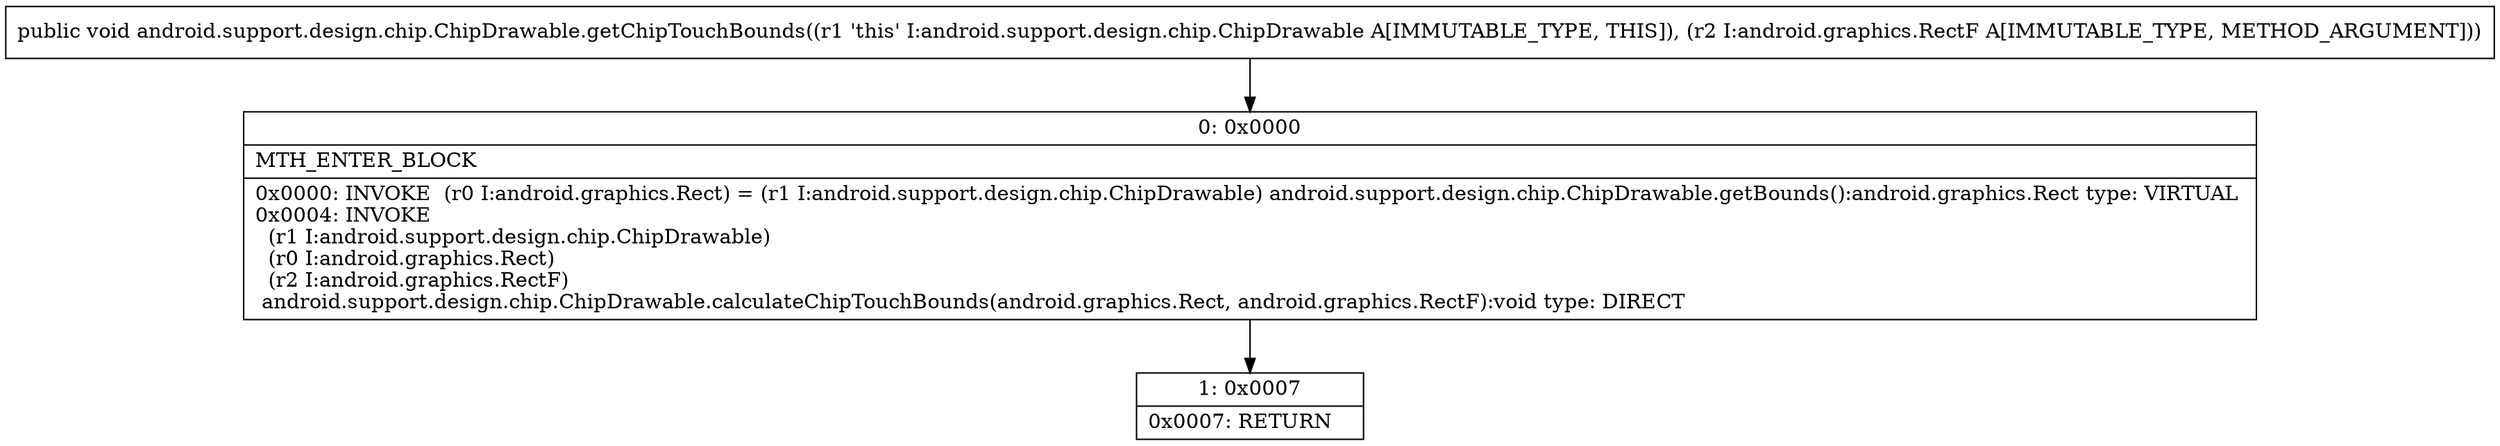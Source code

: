 digraph "CFG forandroid.support.design.chip.ChipDrawable.getChipTouchBounds(Landroid\/graphics\/RectF;)V" {
Node_0 [shape=record,label="{0\:\ 0x0000|MTH_ENTER_BLOCK\l|0x0000: INVOKE  (r0 I:android.graphics.Rect) = (r1 I:android.support.design.chip.ChipDrawable) android.support.design.chip.ChipDrawable.getBounds():android.graphics.Rect type: VIRTUAL \l0x0004: INVOKE  \l  (r1 I:android.support.design.chip.ChipDrawable)\l  (r0 I:android.graphics.Rect)\l  (r2 I:android.graphics.RectF)\l android.support.design.chip.ChipDrawable.calculateChipTouchBounds(android.graphics.Rect, android.graphics.RectF):void type: DIRECT \l}"];
Node_1 [shape=record,label="{1\:\ 0x0007|0x0007: RETURN   \l}"];
MethodNode[shape=record,label="{public void android.support.design.chip.ChipDrawable.getChipTouchBounds((r1 'this' I:android.support.design.chip.ChipDrawable A[IMMUTABLE_TYPE, THIS]), (r2 I:android.graphics.RectF A[IMMUTABLE_TYPE, METHOD_ARGUMENT])) }"];
MethodNode -> Node_0;
Node_0 -> Node_1;
}


